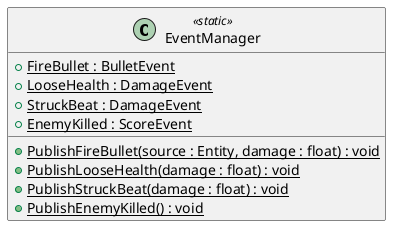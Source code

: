 @startuml
class EventManager <<static>> {
    + {static} FireBullet : BulletEvent
    + {static} LooseHealth : DamageEvent
    + {static} StruckBeat : DamageEvent
    + {static} EnemyKilled : ScoreEvent
    + {static} PublishFireBullet(source : Entity, damage : float) : void
    + {static} PublishLooseHealth(damage : float) : void
    + {static} PublishStruckBeat(damage : float) : void
    + {static} PublishEnemyKilled() : void
}
@enduml
